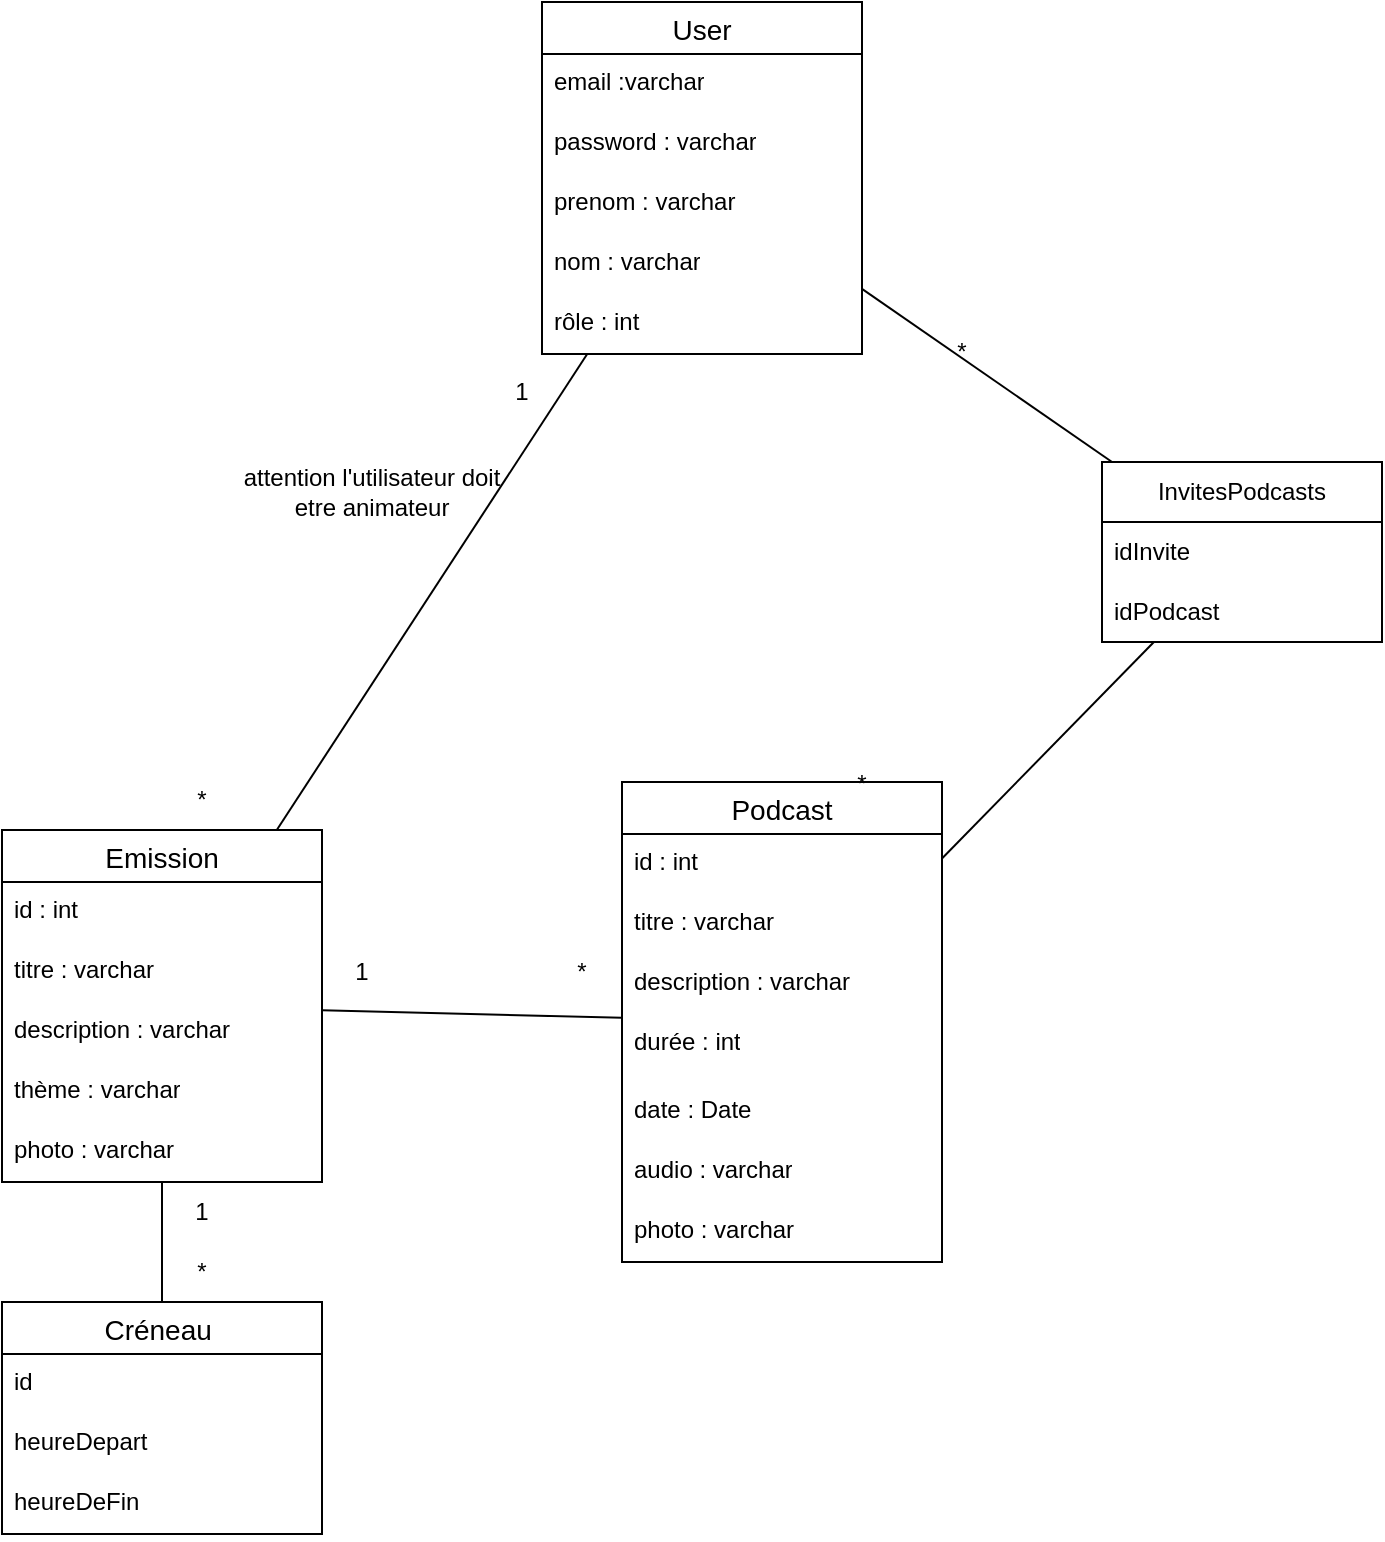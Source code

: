 <mxfile version="22.0.8" type="github">
  <diagram name="Page-1" id="IPlgazBOAjJpqUQcnnzG">
    <mxGraphModel dx="2074" dy="2322" grid="1" gridSize="10" guides="1" tooltips="1" connect="1" arrows="1" fold="1" page="1" pageScale="1" pageWidth="827" pageHeight="1169" math="0" shadow="0">
      <root>
        <mxCell id="0" />
        <mxCell id="1" parent="0" />
        <mxCell id="zD3fxD-JrCUABoDaHcae-19" value="Emission" style="swimlane;fontStyle=0;childLayout=stackLayout;horizontal=1;startSize=26;horizontalStack=0;resizeParent=1;resizeParentMax=0;resizeLast=0;collapsible=1;marginBottom=0;align=center;fontSize=14;" parent="1" vertex="1">
          <mxGeometry x="300" y="224" width="160" height="176" as="geometry" />
        </mxCell>
        <mxCell id="zD3fxD-JrCUABoDaHcae-20" value="id : int" style="text;strokeColor=none;fillColor=none;spacingLeft=4;spacingRight=4;overflow=hidden;rotatable=0;points=[[0,0.5],[1,0.5]];portConstraint=eastwest;fontSize=12;whiteSpace=wrap;html=1;" parent="zD3fxD-JrCUABoDaHcae-19" vertex="1">
          <mxGeometry y="26" width="160" height="30" as="geometry" />
        </mxCell>
        <mxCell id="zD3fxD-JrCUABoDaHcae-21" value="titre : varchar" style="text;strokeColor=none;fillColor=none;spacingLeft=4;spacingRight=4;overflow=hidden;rotatable=0;points=[[0,0.5],[1,0.5]];portConstraint=eastwest;fontSize=12;whiteSpace=wrap;html=1;" parent="zD3fxD-JrCUABoDaHcae-19" vertex="1">
          <mxGeometry y="56" width="160" height="30" as="geometry" />
        </mxCell>
        <mxCell id="zD3fxD-JrCUABoDaHcae-22" value="description : varchar" style="text;strokeColor=none;fillColor=none;spacingLeft=4;spacingRight=4;overflow=hidden;rotatable=0;points=[[0,0.5],[1,0.5]];portConstraint=eastwest;fontSize=12;whiteSpace=wrap;html=1;" parent="zD3fxD-JrCUABoDaHcae-19" vertex="1">
          <mxGeometry y="86" width="160" height="30" as="geometry" />
        </mxCell>
        <mxCell id="zD3fxD-JrCUABoDaHcae-23" value="thème : varchar" style="text;strokeColor=none;fillColor=none;spacingLeft=4;spacingRight=4;overflow=hidden;rotatable=0;points=[[0,0.5],[1,0.5]];portConstraint=eastwest;fontSize=12;whiteSpace=wrap;html=1;" parent="zD3fxD-JrCUABoDaHcae-19" vertex="1">
          <mxGeometry y="116" width="160" height="30" as="geometry" />
        </mxCell>
        <mxCell id="zD3fxD-JrCUABoDaHcae-24" value="photo : varchar" style="text;strokeColor=none;fillColor=none;spacingLeft=4;spacingRight=4;overflow=hidden;rotatable=0;points=[[0,0.5],[1,0.5]];portConstraint=eastwest;fontSize=12;whiteSpace=wrap;html=1;" parent="zD3fxD-JrCUABoDaHcae-19" vertex="1">
          <mxGeometry y="146" width="160" height="30" as="geometry" />
        </mxCell>
        <mxCell id="zD3fxD-JrCUABoDaHcae-25" value="Podcast" style="swimlane;fontStyle=0;childLayout=stackLayout;horizontal=1;startSize=26;horizontalStack=0;resizeParent=1;resizeParentMax=0;resizeLast=0;collapsible=1;marginBottom=0;align=center;fontSize=14;" parent="1" vertex="1">
          <mxGeometry x="610" y="200" width="160" height="240" as="geometry" />
        </mxCell>
        <mxCell id="zD3fxD-JrCUABoDaHcae-26" value="id : int" style="text;strokeColor=none;fillColor=none;spacingLeft=4;spacingRight=4;overflow=hidden;rotatable=0;points=[[0,0.5],[1,0.5]];portConstraint=eastwest;fontSize=12;whiteSpace=wrap;html=1;" parent="zD3fxD-JrCUABoDaHcae-25" vertex="1">
          <mxGeometry y="26" width="160" height="30" as="geometry" />
        </mxCell>
        <mxCell id="zD3fxD-JrCUABoDaHcae-27" value="titre : varchar" style="text;strokeColor=none;fillColor=none;spacingLeft=4;spacingRight=4;overflow=hidden;rotatable=0;points=[[0,0.5],[1,0.5]];portConstraint=eastwest;fontSize=12;whiteSpace=wrap;html=1;" parent="zD3fxD-JrCUABoDaHcae-25" vertex="1">
          <mxGeometry y="56" width="160" height="30" as="geometry" />
        </mxCell>
        <mxCell id="zD3fxD-JrCUABoDaHcae-28" value="description : varchar" style="text;strokeColor=none;fillColor=none;spacingLeft=4;spacingRight=4;overflow=hidden;rotatable=0;points=[[0,0.5],[1,0.5]];portConstraint=eastwest;fontSize=12;whiteSpace=wrap;html=1;" parent="zD3fxD-JrCUABoDaHcae-25" vertex="1">
          <mxGeometry y="86" width="160" height="30" as="geometry" />
        </mxCell>
        <mxCell id="zD3fxD-JrCUABoDaHcae-29" value="durée : int" style="text;strokeColor=none;fillColor=none;spacingLeft=4;spacingRight=4;overflow=hidden;rotatable=0;points=[[0,0.5],[1,0.5]];portConstraint=eastwest;fontSize=12;whiteSpace=wrap;html=1;" parent="zD3fxD-JrCUABoDaHcae-25" vertex="1">
          <mxGeometry y="116" width="160" height="34" as="geometry" />
        </mxCell>
        <mxCell id="zD3fxD-JrCUABoDaHcae-31" value="date : Date" style="text;strokeColor=none;fillColor=none;spacingLeft=4;spacingRight=4;overflow=hidden;rotatable=0;points=[[0,0.5],[1,0.5]];portConstraint=eastwest;fontSize=12;whiteSpace=wrap;html=1;" parent="zD3fxD-JrCUABoDaHcae-25" vertex="1">
          <mxGeometry y="150" width="160" height="30" as="geometry" />
        </mxCell>
        <mxCell id="s2OdkVqm5G7p3EqJpOHT-1" value="audio : varchar" style="text;strokeColor=none;fillColor=none;spacingLeft=4;spacingRight=4;overflow=hidden;rotatable=0;points=[[0,0.5],[1,0.5]];portConstraint=eastwest;fontSize=12;whiteSpace=wrap;html=1;" parent="zD3fxD-JrCUABoDaHcae-25" vertex="1">
          <mxGeometry y="180" width="160" height="30" as="geometry" />
        </mxCell>
        <mxCell id="zD3fxD-JrCUABoDaHcae-30" value="photo : varchar" style="text;strokeColor=none;fillColor=none;spacingLeft=4;spacingRight=4;overflow=hidden;rotatable=0;points=[[0,0.5],[1,0.5]];portConstraint=eastwest;fontSize=12;whiteSpace=wrap;html=1;" parent="zD3fxD-JrCUABoDaHcae-25" vertex="1">
          <mxGeometry y="210" width="160" height="30" as="geometry" />
        </mxCell>
        <mxCell id="zD3fxD-JrCUABoDaHcae-36" value="Créneau " style="swimlane;fontStyle=0;childLayout=stackLayout;horizontal=1;startSize=26;horizontalStack=0;resizeParent=1;resizeParentMax=0;resizeLast=0;collapsible=1;marginBottom=0;align=center;fontSize=14;" parent="1" vertex="1">
          <mxGeometry x="300" y="460" width="160" height="116" as="geometry" />
        </mxCell>
        <mxCell id="zD3fxD-JrCUABoDaHcae-37" value="id" style="text;strokeColor=none;fillColor=none;spacingLeft=4;spacingRight=4;overflow=hidden;rotatable=0;points=[[0,0.5],[1,0.5]];portConstraint=eastwest;fontSize=12;whiteSpace=wrap;html=1;" parent="zD3fxD-JrCUABoDaHcae-36" vertex="1">
          <mxGeometry y="26" width="160" height="30" as="geometry" />
        </mxCell>
        <mxCell id="zD3fxD-JrCUABoDaHcae-38" value="heureDepart" style="text;strokeColor=none;fillColor=none;spacingLeft=4;spacingRight=4;overflow=hidden;rotatable=0;points=[[0,0.5],[1,0.5]];portConstraint=eastwest;fontSize=12;whiteSpace=wrap;html=1;" parent="zD3fxD-JrCUABoDaHcae-36" vertex="1">
          <mxGeometry y="56" width="160" height="30" as="geometry" />
        </mxCell>
        <mxCell id="zD3fxD-JrCUABoDaHcae-39" value="heureDeFin" style="text;strokeColor=none;fillColor=none;spacingLeft=4;spacingRight=4;overflow=hidden;rotatable=0;points=[[0,0.5],[1,0.5]];portConstraint=eastwest;fontSize=12;whiteSpace=wrap;html=1;" parent="zD3fxD-JrCUABoDaHcae-36" vertex="1">
          <mxGeometry y="86" width="160" height="30" as="geometry" />
        </mxCell>
        <mxCell id="zD3fxD-JrCUABoDaHcae-40" value="User" style="swimlane;fontStyle=0;childLayout=stackLayout;horizontal=1;startSize=26;horizontalStack=0;resizeParent=1;resizeParentMax=0;resizeLast=0;collapsible=1;marginBottom=0;align=center;fontSize=14;" parent="1" vertex="1">
          <mxGeometry x="570" y="-190" width="160" height="176" as="geometry" />
        </mxCell>
        <mxCell id="zD3fxD-JrCUABoDaHcae-41" value="email :varchar" style="text;strokeColor=none;fillColor=none;spacingLeft=4;spacingRight=4;overflow=hidden;rotatable=0;points=[[0,0.5],[1,0.5]];portConstraint=eastwest;fontSize=12;whiteSpace=wrap;html=1;" parent="zD3fxD-JrCUABoDaHcae-40" vertex="1">
          <mxGeometry y="26" width="160" height="30" as="geometry" />
        </mxCell>
        <mxCell id="zD3fxD-JrCUABoDaHcae-42" value="password : varchar&lt;br&gt;" style="text;strokeColor=none;fillColor=none;spacingLeft=4;spacingRight=4;overflow=hidden;rotatable=0;points=[[0,0.5],[1,0.5]];portConstraint=eastwest;fontSize=12;whiteSpace=wrap;html=1;" parent="zD3fxD-JrCUABoDaHcae-40" vertex="1">
          <mxGeometry y="56" width="160" height="30" as="geometry" />
        </mxCell>
        <mxCell id="zD3fxD-JrCUABoDaHcae-43" value="prenom : varchar" style="text;strokeColor=none;fillColor=none;spacingLeft=4;spacingRight=4;overflow=hidden;rotatable=0;points=[[0,0.5],[1,0.5]];portConstraint=eastwest;fontSize=12;whiteSpace=wrap;html=1;" parent="zD3fxD-JrCUABoDaHcae-40" vertex="1">
          <mxGeometry y="86" width="160" height="30" as="geometry" />
        </mxCell>
        <mxCell id="zD3fxD-JrCUABoDaHcae-44" value="nom : varchar" style="text;strokeColor=none;fillColor=none;spacingLeft=4;spacingRight=4;overflow=hidden;rotatable=0;points=[[0,0.5],[1,0.5]];portConstraint=eastwest;fontSize=12;whiteSpace=wrap;html=1;" parent="zD3fxD-JrCUABoDaHcae-40" vertex="1">
          <mxGeometry y="116" width="160" height="30" as="geometry" />
        </mxCell>
        <mxCell id="zD3fxD-JrCUABoDaHcae-45" value="rôle : int" style="text;strokeColor=none;fillColor=none;spacingLeft=4;spacingRight=4;overflow=hidden;rotatable=0;points=[[0,0.5],[1,0.5]];portConstraint=eastwest;fontSize=12;whiteSpace=wrap;html=1;" parent="zD3fxD-JrCUABoDaHcae-40" vertex="1">
          <mxGeometry y="146" width="160" height="30" as="geometry" />
        </mxCell>
        <mxCell id="zD3fxD-JrCUABoDaHcae-46" value="" style="endArrow=none;html=1;rounded=0;" parent="1" source="zD3fxD-JrCUABoDaHcae-25" target="zD3fxD-JrCUABoDaHcae-19" edge="1">
          <mxGeometry width="50" height="50" relative="1" as="geometry">
            <mxPoint x="610" y="370" as="sourcePoint" />
            <mxPoint x="660" y="320" as="targetPoint" />
          </mxGeometry>
        </mxCell>
        <mxCell id="zD3fxD-JrCUABoDaHcae-47" value="1" style="text;html=1;strokeColor=none;fillColor=none;align=center;verticalAlign=middle;whiteSpace=wrap;rounded=0;" parent="1" vertex="1">
          <mxGeometry x="450" y="280" width="60" height="30" as="geometry" />
        </mxCell>
        <mxCell id="zD3fxD-JrCUABoDaHcae-49" value="*" style="text;html=1;strokeColor=none;fillColor=none;align=center;verticalAlign=middle;whiteSpace=wrap;rounded=0;" parent="1" vertex="1">
          <mxGeometry x="560" y="280" width="60" height="30" as="geometry" />
        </mxCell>
        <mxCell id="zD3fxD-JrCUABoDaHcae-50" value="" style="endArrow=none;html=1;rounded=0;" parent="1" source="zD3fxD-JrCUABoDaHcae-19" target="zD3fxD-JrCUABoDaHcae-36" edge="1">
          <mxGeometry width="50" height="50" relative="1" as="geometry">
            <mxPoint x="320" y="280" as="sourcePoint" />
            <mxPoint x="370" y="230" as="targetPoint" />
          </mxGeometry>
        </mxCell>
        <mxCell id="zD3fxD-JrCUABoDaHcae-51" value="*" style="text;html=1;strokeColor=none;fillColor=none;align=center;verticalAlign=middle;whiteSpace=wrap;rounded=0;" parent="1" vertex="1">
          <mxGeometry x="370" y="430" width="60" height="30" as="geometry" />
        </mxCell>
        <mxCell id="zD3fxD-JrCUABoDaHcae-52" value="1" style="text;html=1;strokeColor=none;fillColor=none;align=center;verticalAlign=middle;whiteSpace=wrap;rounded=0;" parent="1" vertex="1">
          <mxGeometry x="370" y="400" width="60" height="30" as="geometry" />
        </mxCell>
        <mxCell id="zD3fxD-JrCUABoDaHcae-53" value="" style="endArrow=none;html=1;rounded=0;" parent="1" source="zD3fxD-JrCUABoDaHcae-19" target="zD3fxD-JrCUABoDaHcae-40" edge="1">
          <mxGeometry width="50" height="50" relative="1" as="geometry">
            <mxPoint x="310" y="270" as="sourcePoint" />
            <mxPoint x="380" y="-34" as="targetPoint" />
          </mxGeometry>
        </mxCell>
        <mxCell id="zD3fxD-JrCUABoDaHcae-54" value="1" style="text;html=1;strokeColor=none;fillColor=none;align=center;verticalAlign=middle;whiteSpace=wrap;rounded=0;" parent="1" vertex="1">
          <mxGeometry x="530" y="-10" width="60" height="30" as="geometry" />
        </mxCell>
        <mxCell id="zD3fxD-JrCUABoDaHcae-55" value="*" style="text;html=1;strokeColor=none;fillColor=none;align=center;verticalAlign=middle;whiteSpace=wrap;rounded=0;" parent="1" vertex="1">
          <mxGeometry x="370" y="194" width="60" height="30" as="geometry" />
        </mxCell>
        <mxCell id="zD3fxD-JrCUABoDaHcae-56" value="" style="endArrow=none;html=1;rounded=0;" parent="1" source="zD3fxD-JrCUABoDaHcae-25" target="zD3fxD-JrCUABoDaHcae-63" edge="1">
          <mxGeometry width="50" height="50" relative="1" as="geometry">
            <mxPoint x="620" y="270" as="sourcePoint" />
            <mxPoint x="840" y="120" as="targetPoint" />
          </mxGeometry>
        </mxCell>
        <mxCell id="zD3fxD-JrCUABoDaHcae-61" value="*" style="text;html=1;strokeColor=none;fillColor=none;align=center;verticalAlign=middle;whiteSpace=wrap;rounded=0;" parent="1" vertex="1">
          <mxGeometry x="700" y="186" width="60" height="30" as="geometry" />
        </mxCell>
        <mxCell id="zD3fxD-JrCUABoDaHcae-63" value="InvitesPodcasts" style="swimlane;fontStyle=0;childLayout=stackLayout;horizontal=1;startSize=30;horizontalStack=0;resizeParent=1;resizeParentMax=0;resizeLast=0;collapsible=1;marginBottom=0;whiteSpace=wrap;html=1;" parent="1" vertex="1">
          <mxGeometry x="850" y="40" width="140" height="90" as="geometry" />
        </mxCell>
        <mxCell id="zD3fxD-JrCUABoDaHcae-64" value="idInvite" style="text;strokeColor=none;fillColor=none;align=left;verticalAlign=middle;spacingLeft=4;spacingRight=4;overflow=hidden;points=[[0,0.5],[1,0.5]];portConstraint=eastwest;rotatable=0;whiteSpace=wrap;html=1;" parent="zD3fxD-JrCUABoDaHcae-63" vertex="1">
          <mxGeometry y="30" width="140" height="30" as="geometry" />
        </mxCell>
        <mxCell id="zD3fxD-JrCUABoDaHcae-65" value="idPodcast" style="text;strokeColor=none;fillColor=none;align=left;verticalAlign=middle;spacingLeft=4;spacingRight=4;overflow=hidden;points=[[0,0.5],[1,0.5]];portConstraint=eastwest;rotatable=0;whiteSpace=wrap;html=1;" parent="zD3fxD-JrCUABoDaHcae-63" vertex="1">
          <mxGeometry y="60" width="140" height="30" as="geometry" />
        </mxCell>
        <mxCell id="zD3fxD-JrCUABoDaHcae-67" value="" style="endArrow=none;html=1;rounded=0;" parent="1" source="zD3fxD-JrCUABoDaHcae-63" target="zD3fxD-JrCUABoDaHcae-40" edge="1">
          <mxGeometry width="50" height="50" relative="1" as="geometry">
            <mxPoint x="360" y="320" as="sourcePoint" />
            <mxPoint x="951" y="-70" as="targetPoint" />
          </mxGeometry>
        </mxCell>
        <mxCell id="zD3fxD-JrCUABoDaHcae-68" value="*" style="text;html=1;strokeColor=none;fillColor=none;align=center;verticalAlign=middle;whiteSpace=wrap;rounded=0;" parent="1" vertex="1">
          <mxGeometry x="750" y="-30" width="60" height="30" as="geometry" />
        </mxCell>
        <mxCell id="2HX9QbkKL-4T-LftVNtr-1" value="attention l&#39;utilisateur doit etre animateur " style="text;html=1;strokeColor=none;fillColor=none;align=center;verticalAlign=middle;whiteSpace=wrap;rounded=0;" vertex="1" parent="1">
          <mxGeometry x="410" y="40" width="150" height="30" as="geometry" />
        </mxCell>
      </root>
    </mxGraphModel>
  </diagram>
</mxfile>
